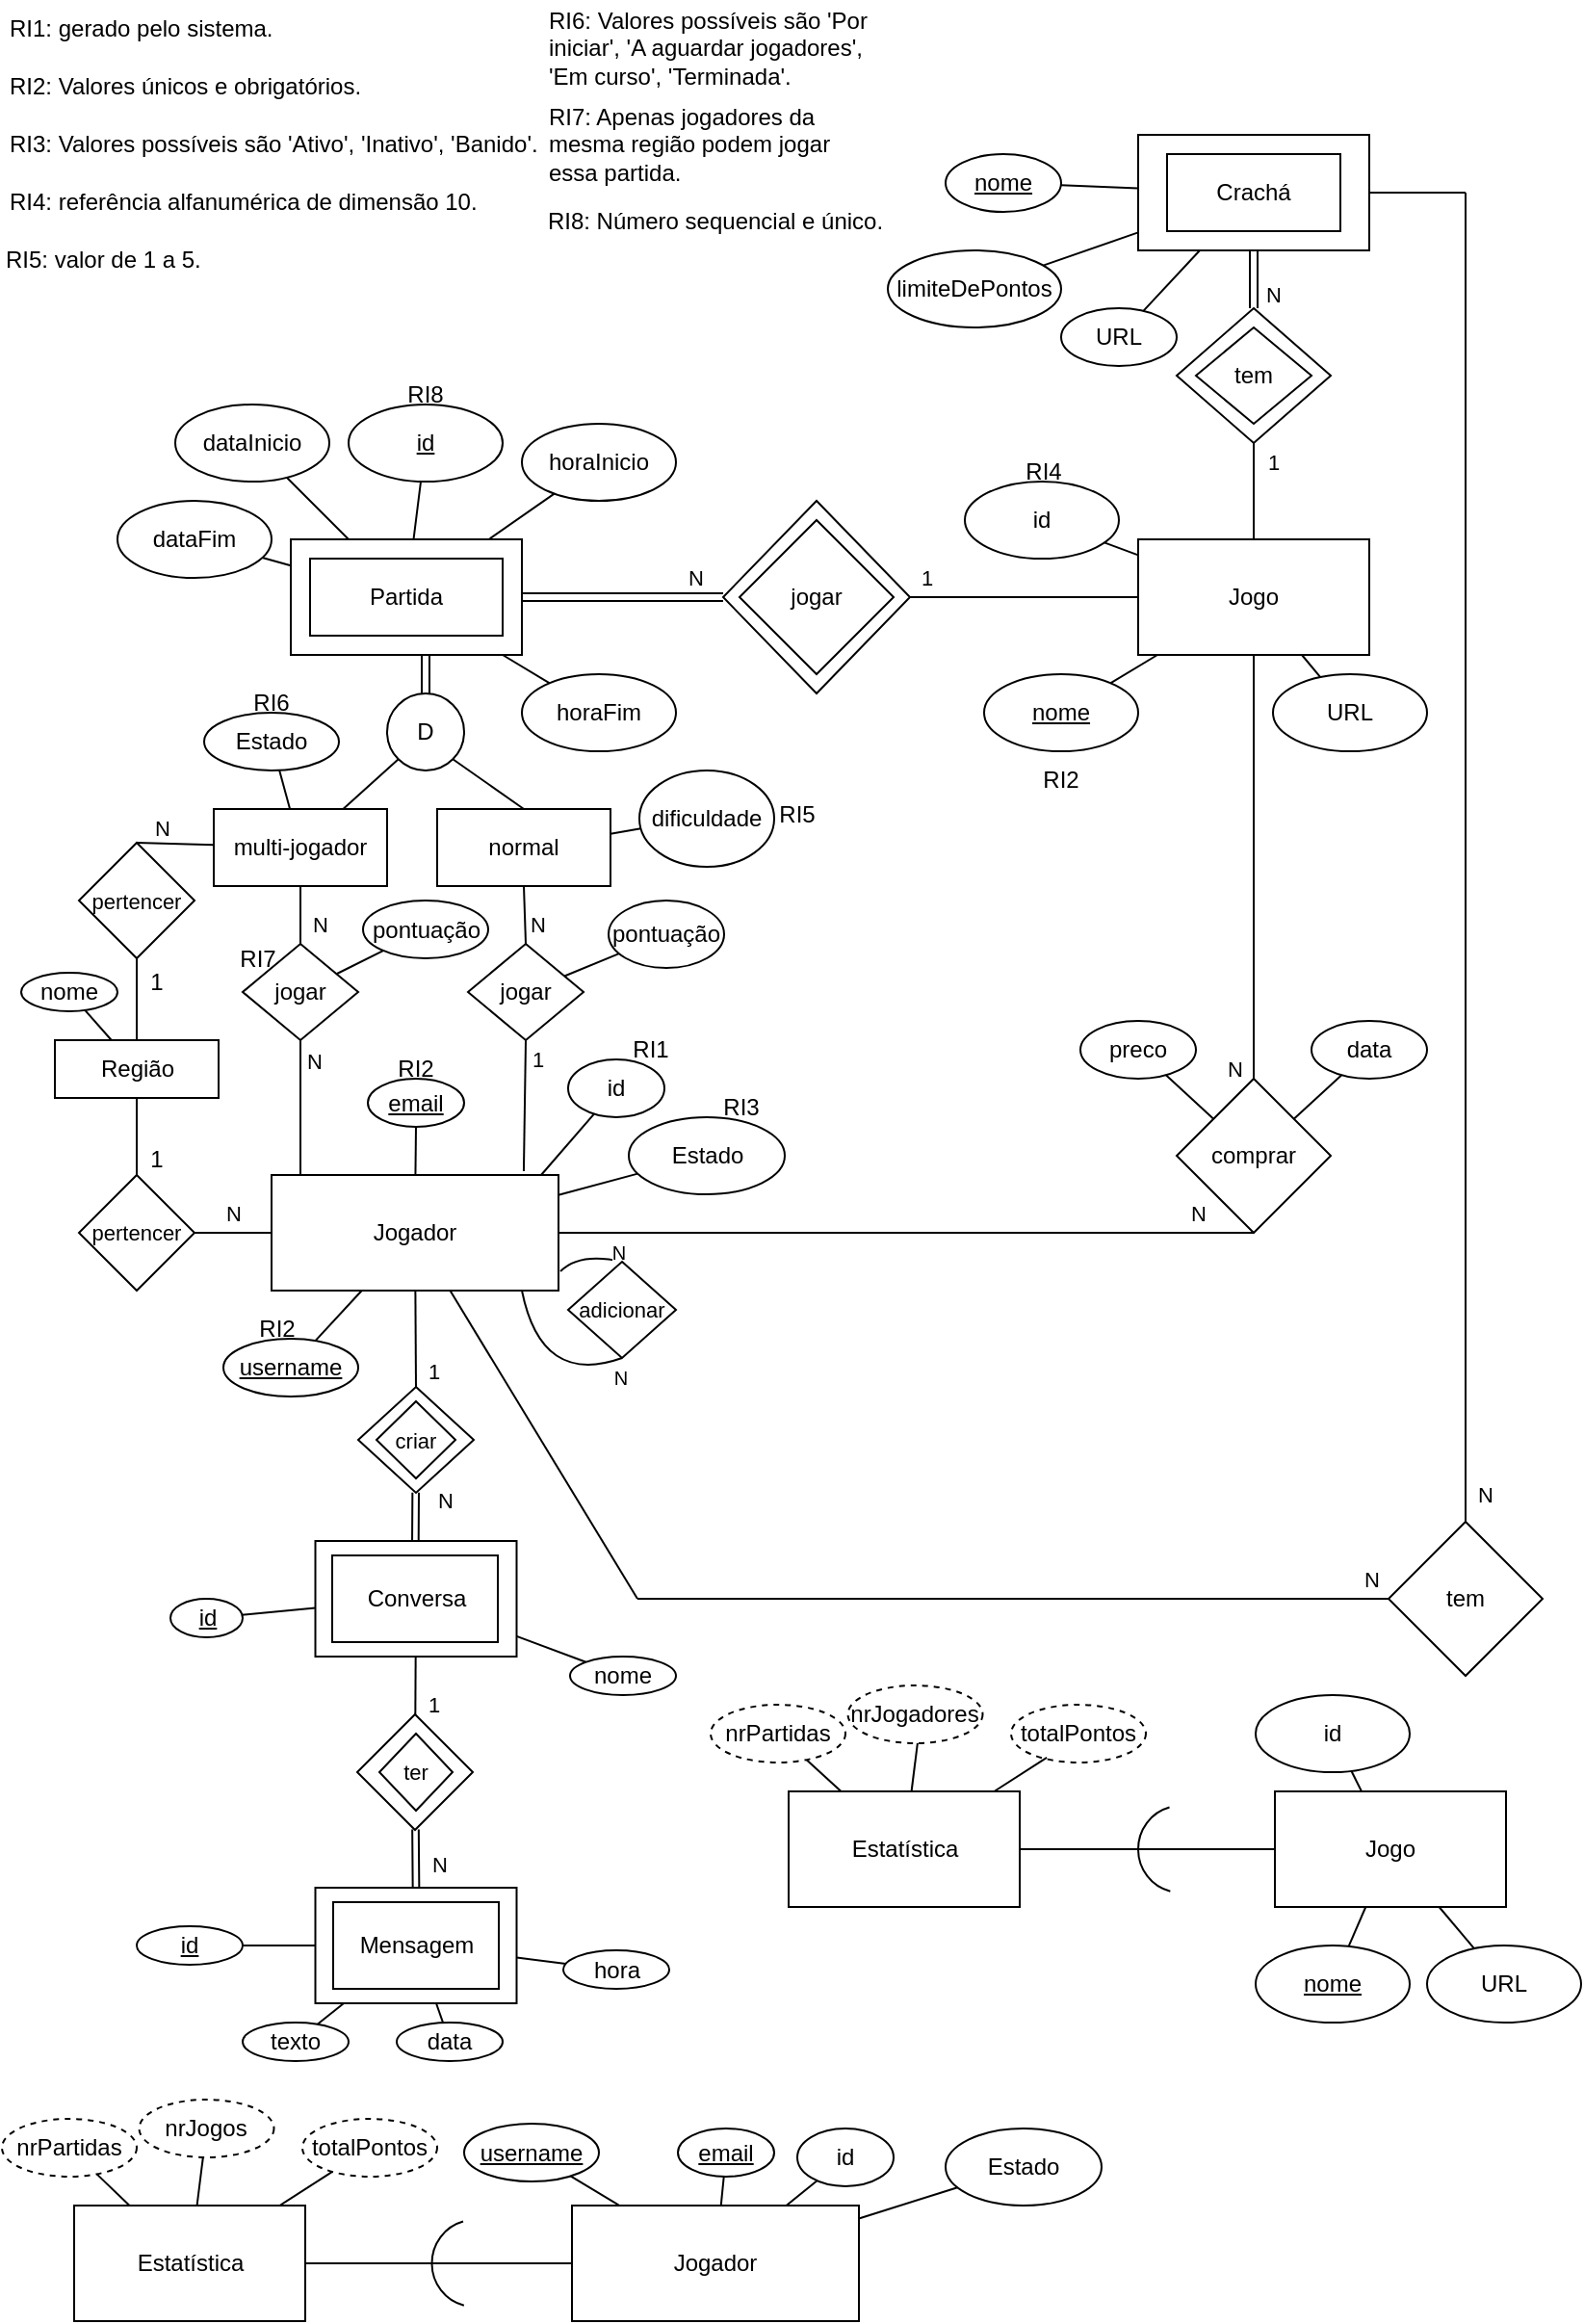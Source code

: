 <mxfile version="21.3.6" type="device">
  <diagram id="rx_o2-TzArGv7GZZlof3" name="Page-1">
    <mxGraphModel dx="794" dy="1607" grid="1" gridSize="10" guides="1" tooltips="1" connect="1" arrows="1" fold="1" page="1" pageScale="1" pageWidth="827" pageHeight="1169" math="0" shadow="0">
      <root>
        <mxCell id="0" />
        <mxCell id="1" parent="0" />
        <mxCell id="4ngtMrXkkLxwLe9Ttvsz-4" value="" style="rhombus;whiteSpace=wrap;html=1;" parent="1" vertex="1">
          <mxGeometry x="610" y="90" width="80" height="70" as="geometry" />
        </mxCell>
        <mxCell id="4ngtMrXkkLxwLe9Ttvsz-1" value="" style="rounded=0;whiteSpace=wrap;html=1;" parent="1" vertex="1">
          <mxGeometry x="590" width="120" height="60" as="geometry" />
        </mxCell>
        <mxCell id="ru7PqEgB39XRiWJJ0tET-6" value="" style="rhombus;whiteSpace=wrap;html=1;" parent="1" vertex="1">
          <mxGeometry x="374.5" y="190" width="97" height="100" as="geometry" />
        </mxCell>
        <mxCell id="ru7PqEgB39XRiWJJ0tET-2" value="" style="rounded=0;whiteSpace=wrap;html=1;" parent="1" vertex="1">
          <mxGeometry x="150" y="210" width="120" height="60" as="geometry" />
        </mxCell>
        <mxCell id="sh4LW6aI4arqNzveAwOA-1" value="Jogador" style="rounded=0;whiteSpace=wrap;html=1;" parent="1" vertex="1">
          <mxGeometry x="140" y="540" width="149" height="60" as="geometry" />
        </mxCell>
        <mxCell id="sh4LW6aI4arqNzveAwOA-2" value="Jogo" style="rounded=0;whiteSpace=wrap;html=1;" parent="1" vertex="1">
          <mxGeometry x="590" y="210" width="120" height="60" as="geometry" />
        </mxCell>
        <mxCell id="sh4LW6aI4arqNzveAwOA-3" value="Partida" style="rounded=0;whiteSpace=wrap;html=1;" parent="1" vertex="1">
          <mxGeometry x="160" y="220" width="100" height="40" as="geometry" />
        </mxCell>
        <mxCell id="sh4LW6aI4arqNzveAwOA-4" value="id" style="ellipse;whiteSpace=wrap;html=1;" parent="1" vertex="1">
          <mxGeometry x="294" y="480" width="50" height="30" as="geometry" />
        </mxCell>
        <mxCell id="sh4LW6aI4arqNzveAwOA-5" value="" style="endArrow=none;html=1;rounded=0;" parent="1" source="sh4LW6aI4arqNzveAwOA-4" edge="1">
          <mxGeometry width="50" height="50" relative="1" as="geometry">
            <mxPoint x="170" y="470" as="sourcePoint" />
            <mxPoint x="280" y="540" as="targetPoint" />
          </mxGeometry>
        </mxCell>
        <mxCell id="sh4LW6aI4arqNzveAwOA-6" value="&lt;u&gt;email&lt;/u&gt;" style="ellipse;whiteSpace=wrap;html=1;" parent="1" vertex="1">
          <mxGeometry x="190" y="490" width="50" height="25" as="geometry" />
        </mxCell>
        <mxCell id="sh4LW6aI4arqNzveAwOA-7" value="" style="endArrow=none;html=1;rounded=0;" parent="1" source="sh4LW6aI4arqNzveAwOA-6" target="sh4LW6aI4arqNzveAwOA-1" edge="1">
          <mxGeometry width="50" height="50" relative="1" as="geometry">
            <mxPoint x="114.522" y="595.63" as="sourcePoint" />
            <mxPoint x="170" y="568.889" as="targetPoint" />
          </mxGeometry>
        </mxCell>
        <mxCell id="sh4LW6aI4arqNzveAwOA-8" value="&lt;u&gt;username&lt;/u&gt;" style="ellipse;whiteSpace=wrap;html=1;" parent="1" vertex="1">
          <mxGeometry x="115" y="625" width="70" height="30" as="geometry" />
        </mxCell>
        <mxCell id="sh4LW6aI4arqNzveAwOA-9" value="" style="endArrow=none;html=1;rounded=0;" parent="1" source="sh4LW6aI4arqNzveAwOA-8" target="sh4LW6aI4arqNzveAwOA-1" edge="1">
          <mxGeometry width="50" height="50" relative="1" as="geometry">
            <mxPoint x="57.724" y="567.543" as="sourcePoint" />
            <mxPoint x="170" y="549.545" as="targetPoint" />
          </mxGeometry>
        </mxCell>
        <mxCell id="sh4LW6aI4arqNzveAwOA-10" value="Estado" style="ellipse;whiteSpace=wrap;html=1;" parent="1" vertex="1">
          <mxGeometry x="325.5" y="510" width="81" height="40" as="geometry" />
        </mxCell>
        <mxCell id="sh4LW6aI4arqNzveAwOA-11" value="" style="endArrow=none;html=1;rounded=0;" parent="1" source="sh4LW6aI4arqNzveAwOA-10" target="sh4LW6aI4arqNzveAwOA-1" edge="1">
          <mxGeometry width="50" height="50" relative="1" as="geometry">
            <mxPoint x="59.965" y="535.937" as="sourcePoint" />
            <mxPoint x="170" y="538.636" as="targetPoint" />
          </mxGeometry>
        </mxCell>
        <mxCell id="sh4LW6aI4arqNzveAwOA-14" value="Região" style="rounded=0;whiteSpace=wrap;html=1;" parent="1" vertex="1">
          <mxGeometry x="27.5" y="470" width="85" height="30" as="geometry" />
        </mxCell>
        <mxCell id="sh4LW6aI4arqNzveAwOA-15" value="nome" style="ellipse;whiteSpace=wrap;html=1;" parent="1" vertex="1">
          <mxGeometry x="10" y="435" width="50" height="20" as="geometry" />
        </mxCell>
        <mxCell id="sh4LW6aI4arqNzveAwOA-16" value="" style="endArrow=none;html=1;rounded=0;" parent="1" source="sh4LW6aI4arqNzveAwOA-15" target="sh4LW6aI4arqNzveAwOA-14" edge="1">
          <mxGeometry width="50" height="50" relative="1" as="geometry">
            <mxPoint x="190" y="390" as="sourcePoint" />
            <mxPoint x="240" y="230" as="targetPoint" />
          </mxGeometry>
        </mxCell>
        <mxCell id="sh4LW6aI4arqNzveAwOA-17" value="" style="endArrow=none;html=1;rounded=0;" parent="1" source="sh4LW6aI4arqNzveAwOA-18" target="sh4LW6aI4arqNzveAwOA-2" edge="1">
          <mxGeometry width="50" height="50" relative="1" as="geometry">
            <mxPoint x="460" y="150" as="sourcePoint" />
            <mxPoint x="340" y="300" as="targetPoint" />
          </mxGeometry>
        </mxCell>
        <mxCell id="sh4LW6aI4arqNzveAwOA-18" value="id" style="ellipse;whiteSpace=wrap;html=1;" parent="1" vertex="1">
          <mxGeometry x="500" y="180" width="80" height="40" as="geometry" />
        </mxCell>
        <mxCell id="sh4LW6aI4arqNzveAwOA-19" value="&lt;u&gt;nome&lt;/u&gt;" style="ellipse;whiteSpace=wrap;html=1;" parent="1" vertex="1">
          <mxGeometry x="510" y="280" width="80" height="40" as="geometry" />
        </mxCell>
        <mxCell id="sh4LW6aI4arqNzveAwOA-20" value="" style="endArrow=none;html=1;rounded=0;" parent="1" source="sh4LW6aI4arqNzveAwOA-19" target="sh4LW6aI4arqNzveAwOA-2" edge="1">
          <mxGeometry width="50" height="50" relative="1" as="geometry">
            <mxPoint x="486.161" y="178.295" as="sourcePoint" />
            <mxPoint x="523.333" y="220" as="targetPoint" />
          </mxGeometry>
        </mxCell>
        <mxCell id="sh4LW6aI4arqNzveAwOA-21" value="URL" style="ellipse;whiteSpace=wrap;html=1;" parent="1" vertex="1">
          <mxGeometry x="660" y="280" width="80" height="40" as="geometry" />
        </mxCell>
        <mxCell id="sh4LW6aI4arqNzveAwOA-22" value="" style="endArrow=none;html=1;rounded=0;" parent="1" source="sh4LW6aI4arqNzveAwOA-2" target="sh4LW6aI4arqNzveAwOA-21" edge="1">
          <mxGeometry width="50" height="50" relative="1" as="geometry">
            <mxPoint x="486.161" y="178.295" as="sourcePoint" />
            <mxPoint x="523.333" y="220" as="targetPoint" />
          </mxGeometry>
        </mxCell>
        <mxCell id="sh4LW6aI4arqNzveAwOA-23" value="comprar" style="rhombus;whiteSpace=wrap;html=1;" parent="1" vertex="1">
          <mxGeometry x="610" y="490" width="80" height="80" as="geometry" />
        </mxCell>
        <mxCell id="sh4LW6aI4arqNzveAwOA-24" value="" style="endArrow=none;html=1;rounded=0;entryX=0.5;entryY=1;entryDx=0;entryDy=0;" parent="1" source="sh4LW6aI4arqNzveAwOA-23" target="sh4LW6aI4arqNzveAwOA-2" edge="1">
          <mxGeometry width="50" height="50" relative="1" as="geometry">
            <mxPoint x="300" y="400" as="sourcePoint" />
            <mxPoint x="350" y="350" as="targetPoint" />
          </mxGeometry>
        </mxCell>
        <mxCell id="sh4LW6aI4arqNzveAwOA-32" value="N" style="edgeLabel;html=1;align=center;verticalAlign=middle;resizable=0;points=[];" parent="sh4LW6aI4arqNzveAwOA-24" vertex="1" connectable="0">
          <mxGeometry x="-0.382" y="-4" relative="1" as="geometry">
            <mxPoint x="-14" y="63" as="offset" />
          </mxGeometry>
        </mxCell>
        <mxCell id="sh4LW6aI4arqNzveAwOA-25" value="" style="endArrow=none;html=1;rounded=0;exitX=1;exitY=0.5;exitDx=0;exitDy=0;entryX=0.5;entryY=1;entryDx=0;entryDy=0;fillOpacity=100;" parent="1" source="sh4LW6aI4arqNzveAwOA-1" target="sh4LW6aI4arqNzveAwOA-23" edge="1">
          <mxGeometry x="0.093" y="-71" width="50" height="50" relative="1" as="geometry">
            <mxPoint x="560" y="410" as="sourcePoint" />
            <mxPoint x="540" y="530" as="targetPoint" />
            <mxPoint as="offset" />
          </mxGeometry>
        </mxCell>
        <mxCell id="sh4LW6aI4arqNzveAwOA-31" value="N" style="edgeLabel;html=1;align=center;verticalAlign=middle;resizable=0;points=[];" parent="sh4LW6aI4arqNzveAwOA-25" vertex="1" connectable="0">
          <mxGeometry x="-0.72" relative="1" as="geometry">
            <mxPoint x="281" y="-10" as="offset" />
          </mxGeometry>
        </mxCell>
        <mxCell id="sh4LW6aI4arqNzveAwOA-26" value="preco" style="ellipse;whiteSpace=wrap;html=1;" parent="1" vertex="1">
          <mxGeometry x="560" y="460" width="60" height="30" as="geometry" />
        </mxCell>
        <mxCell id="sh4LW6aI4arqNzveAwOA-27" value="" style="endArrow=none;html=1;rounded=0;" parent="1" source="sh4LW6aI4arqNzveAwOA-26" target="sh4LW6aI4arqNzveAwOA-23" edge="1">
          <mxGeometry width="50" height="50" relative="1" as="geometry">
            <mxPoint x="246.585" y="635.07" as="sourcePoint" />
            <mxPoint x="235.182" y="570" as="targetPoint" />
          </mxGeometry>
        </mxCell>
        <mxCell id="sh4LW6aI4arqNzveAwOA-28" value="" style="endArrow=none;html=1;rounded=0;" parent="1" source="sh4LW6aI4arqNzveAwOA-23" target="sh4LW6aI4arqNzveAwOA-29" edge="1">
          <mxGeometry width="50" height="50" relative="1" as="geometry">
            <mxPoint x="497.438" y="471.571" as="sourcePoint" />
            <mxPoint x="570" y="580" as="targetPoint" />
          </mxGeometry>
        </mxCell>
        <mxCell id="sh4LW6aI4arqNzveAwOA-29" value="data" style="ellipse;whiteSpace=wrap;html=1;" parent="1" vertex="1">
          <mxGeometry x="680" y="460" width="60" height="30" as="geometry" />
        </mxCell>
        <mxCell id="sh4LW6aI4arqNzveAwOA-33" value="N" style="endArrow=none;html=1;rounded=0;entryX=1;entryY=0.5;entryDx=0;entryDy=0;shape=link;" parent="1" source="ru7PqEgB39XRiWJJ0tET-6" target="ru7PqEgB39XRiWJJ0tET-2" edge="1">
          <mxGeometry x="-0.723" y="-10" width="50" height="50" relative="1" as="geometry">
            <mxPoint x="370" y="240" as="sourcePoint" />
            <mxPoint x="310" y="240" as="targetPoint" />
            <mxPoint as="offset" />
          </mxGeometry>
        </mxCell>
        <mxCell id="sh4LW6aI4arqNzveAwOA-35" value="1" style="endArrow=none;html=1;rounded=0;exitX=0;exitY=0.5;exitDx=0;exitDy=0;" parent="1" source="sh4LW6aI4arqNzveAwOA-2" target="ru7PqEgB39XRiWJJ0tET-6" edge="1">
          <mxGeometry x="0.857" y="-10" width="50" height="50" relative="1" as="geometry">
            <mxPoint x="360" y="250" as="sourcePoint" />
            <mxPoint x="490" y="220" as="targetPoint" />
            <mxPoint as="offset" />
          </mxGeometry>
        </mxCell>
        <mxCell id="sh4LW6aI4arqNzveAwOA-36" value="jogar" style="rhombus;whiteSpace=wrap;html=1;" parent="1" vertex="1">
          <mxGeometry x="383" y="200" width="80" height="80" as="geometry" />
        </mxCell>
        <mxCell id="sh4LW6aI4arqNzveAwOA-38" value="&lt;u&gt;id&lt;/u&gt;" style="ellipse;whiteSpace=wrap;html=1;" parent="1" vertex="1">
          <mxGeometry x="180" y="140" width="80" height="40" as="geometry" />
        </mxCell>
        <mxCell id="sh4LW6aI4arqNzveAwOA-39" value="" style="endArrow=none;html=1;rounded=0;" parent="1" source="ru7PqEgB39XRiWJJ0tET-2" target="sh4LW6aI4arqNzveAwOA-38" edge="1">
          <mxGeometry width="50" height="50" relative="1" as="geometry">
            <mxPoint x="230" y="190" as="sourcePoint" />
            <mxPoint x="290" y="250" as="targetPoint" />
          </mxGeometry>
        </mxCell>
        <mxCell id="sh4LW6aI4arqNzveAwOA-42" value="dataInicio" style="ellipse;whiteSpace=wrap;html=1;" parent="1" vertex="1">
          <mxGeometry x="90" y="140" width="80" height="40" as="geometry" />
        </mxCell>
        <mxCell id="sh4LW6aI4arqNzveAwOA-43" value="" style="endArrow=none;html=1;rounded=0;" parent="1" source="sh4LW6aI4arqNzveAwOA-42" target="ru7PqEgB39XRiWJJ0tET-2" edge="1">
          <mxGeometry width="50" height="50" relative="1" as="geometry">
            <mxPoint x="230" y="220" as="sourcePoint" />
            <mxPoint x="200" y="190" as="targetPoint" />
          </mxGeometry>
        </mxCell>
        <mxCell id="sh4LW6aI4arqNzveAwOA-44" value="dataFim" style="ellipse;whiteSpace=wrap;html=1;" parent="1" vertex="1">
          <mxGeometry x="60" y="190" width="80" height="40" as="geometry" />
        </mxCell>
        <mxCell id="sh4LW6aI4arqNzveAwOA-45" value="" style="endArrow=none;html=1;rounded=0;" parent="1" source="sh4LW6aI4arqNzveAwOA-44" target="ru7PqEgB39XRiWJJ0tET-2" edge="1">
          <mxGeometry width="50" height="50" relative="1" as="geometry">
            <mxPoint x="151.078" y="186.998" as="sourcePoint" />
            <mxPoint x="140" y="250" as="targetPoint" />
          </mxGeometry>
        </mxCell>
        <mxCell id="sh4LW6aI4arqNzveAwOA-47" value="horaInicio" style="ellipse;whiteSpace=wrap;html=1;" parent="1" vertex="1">
          <mxGeometry x="270" y="150" width="80" height="40" as="geometry" />
        </mxCell>
        <mxCell id="sh4LW6aI4arqNzveAwOA-48" value="" style="endArrow=none;html=1;rounded=0;" parent="1" source="sh4LW6aI4arqNzveAwOA-47" target="ru7PqEgB39XRiWJJ0tET-2" edge="1">
          <mxGeometry width="50" height="50" relative="1" as="geometry">
            <mxPoint x="145.777" y="228.944" as="sourcePoint" />
            <mxPoint x="290" y="220" as="targetPoint" />
          </mxGeometry>
        </mxCell>
        <mxCell id="sh4LW6aI4arqNzveAwOA-50" value="horaFim" style="ellipse;whiteSpace=wrap;html=1;" parent="1" vertex="1">
          <mxGeometry x="270" y="280" width="80" height="40" as="geometry" />
        </mxCell>
        <mxCell id="sh4LW6aI4arqNzveAwOA-51" value="" style="endArrow=none;html=1;rounded=0;" parent="1" source="sh4LW6aI4arqNzveAwOA-50" target="ru7PqEgB39XRiWJJ0tET-2" edge="1">
          <mxGeometry width="50" height="50" relative="1" as="geometry">
            <mxPoint x="230" y="310" as="sourcePoint" />
            <mxPoint x="290" y="270" as="targetPoint" />
          </mxGeometry>
        </mxCell>
        <mxCell id="sh4LW6aI4arqNzveAwOA-52" value="pertencer" style="rhombus;whiteSpace=wrap;html=1;fontSize=11;" parent="1" vertex="1">
          <mxGeometry x="40" y="540" width="60" height="60" as="geometry" />
        </mxCell>
        <mxCell id="sh4LW6aI4arqNzveAwOA-53" value="N" style="endArrow=none;html=1;rounded=0;entryX=0;entryY=0.5;entryDx=0;entryDy=0;" parent="1" source="sh4LW6aI4arqNzveAwOA-52" target="sh4LW6aI4arqNzveAwOA-1" edge="1">
          <mxGeometry y="10" width="50" height="50" relative="1" as="geometry">
            <mxPoint x="110" y="560" as="sourcePoint" />
            <mxPoint x="160" y="510" as="targetPoint" />
            <mxPoint as="offset" />
          </mxGeometry>
        </mxCell>
        <mxCell id="sh4LW6aI4arqNzveAwOA-54" value="1" style="endArrow=none;html=1;rounded=0;exitX=0.5;exitY=1;exitDx=0;exitDy=0;fontSize=12;" parent="1" source="sh4LW6aI4arqNzveAwOA-14" target="sh4LW6aI4arqNzveAwOA-52" edge="1">
          <mxGeometry x="0.577" y="10" width="50" height="50" relative="1" as="geometry">
            <mxPoint x="70" y="600" as="sourcePoint" />
            <mxPoint x="70" y="540" as="targetPoint" />
            <mxPoint as="offset" />
          </mxGeometry>
        </mxCell>
        <mxCell id="sh4LW6aI4arqNzveAwOA-55" value="D" style="ellipse;whiteSpace=wrap;html=1;aspect=fixed;" parent="1" vertex="1">
          <mxGeometry x="200" y="290" width="40" height="40" as="geometry" />
        </mxCell>
        <mxCell id="sh4LW6aI4arqNzveAwOA-56" value="" style="endArrow=none;html=1;rounded=0;shape=link;" parent="1" source="sh4LW6aI4arqNzveAwOA-55" edge="1">
          <mxGeometry width="50" height="50" relative="1" as="geometry">
            <mxPoint x="240" y="390" as="sourcePoint" />
            <mxPoint x="220" y="270" as="targetPoint" />
          </mxGeometry>
        </mxCell>
        <mxCell id="sh4LW6aI4arqNzveAwOA-57" value="multi-jogador" style="rounded=0;whiteSpace=wrap;html=1;" parent="1" vertex="1">
          <mxGeometry x="110" y="350" width="90" height="40" as="geometry" />
        </mxCell>
        <mxCell id="sh4LW6aI4arqNzveAwOA-58" value="" style="endArrow=none;html=1;rounded=0;entryX=0;entryY=1;entryDx=0;entryDy=0;" parent="1" source="sh4LW6aI4arqNzveAwOA-57" target="sh4LW6aI4arqNzveAwOA-55" edge="1">
          <mxGeometry width="50" height="50" relative="1" as="geometry">
            <mxPoint x="222.764" y="300.192" as="sourcePoint" />
            <mxPoint x="220" y="310" as="targetPoint" />
          </mxGeometry>
        </mxCell>
        <mxCell id="sh4LW6aI4arqNzveAwOA-59" value="" style="endArrow=none;html=1;rounded=0;entryX=1;entryY=1;entryDx=0;entryDy=0;exitX=0.5;exitY=0;exitDx=0;exitDy=0;" parent="1" source="sh4LW6aI4arqNzveAwOA-60" target="sh4LW6aI4arqNzveAwOA-55" edge="1">
          <mxGeometry width="50" height="50" relative="1" as="geometry">
            <mxPoint x="250" y="340" as="sourcePoint" />
            <mxPoint x="205.858" y="334.142" as="targetPoint" />
          </mxGeometry>
        </mxCell>
        <mxCell id="sh4LW6aI4arqNzveAwOA-60" value="normal" style="rounded=0;whiteSpace=wrap;html=1;" parent="1" vertex="1">
          <mxGeometry x="226" y="350" width="90" height="40" as="geometry" />
        </mxCell>
        <mxCell id="sh4LW6aI4arqNzveAwOA-61" value="dificuldade" style="ellipse;whiteSpace=wrap;html=1;" parent="1" vertex="1">
          <mxGeometry x="331" y="330" width="70" height="50" as="geometry" />
        </mxCell>
        <mxCell id="sh4LW6aI4arqNzveAwOA-62" value="" style="endArrow=none;html=1;rounded=0;" parent="1" source="sh4LW6aI4arqNzveAwOA-61" target="sh4LW6aI4arqNzveAwOA-60" edge="1">
          <mxGeometry width="50" height="50" relative="1" as="geometry">
            <mxPoint x="230" y="460" as="sourcePoint" />
            <mxPoint x="280" y="410" as="targetPoint" />
          </mxGeometry>
        </mxCell>
        <mxCell id="sh4LW6aI4arqNzveAwOA-63" value="jogar" style="rhombus;whiteSpace=wrap;html=1;" parent="1" vertex="1">
          <mxGeometry x="125" y="420" width="60" height="50" as="geometry" />
        </mxCell>
        <mxCell id="sh4LW6aI4arqNzveAwOA-65" value="N" style="endArrow=none;html=1;rounded=0;entryX=0.5;entryY=0;entryDx=0;entryDy=0;" parent="1" source="sh4LW6aI4arqNzveAwOA-57" target="sh4LW6aI4arqNzveAwOA-63" edge="1">
          <mxGeometry x="0.333" y="10" width="50" height="50" relative="1" as="geometry">
            <mxPoint x="110" y="480" as="sourcePoint" />
            <mxPoint x="160" y="430" as="targetPoint" />
            <mxPoint as="offset" />
          </mxGeometry>
        </mxCell>
        <mxCell id="sh4LW6aI4arqNzveAwOA-67" value="N" style="endArrow=none;html=1;rounded=0;" parent="1" source="sh4LW6aI4arqNzveAwOA-63" edge="1">
          <mxGeometry x="-0.69" y="7" width="50" height="50" relative="1" as="geometry">
            <mxPoint x="153" y="469" as="sourcePoint" />
            <mxPoint x="155" y="540" as="targetPoint" />
            <mxPoint as="offset" />
          </mxGeometry>
        </mxCell>
        <mxCell id="sh4LW6aI4arqNzveAwOA-70" value="jogar" style="rhombus;whiteSpace=wrap;html=1;" parent="1" vertex="1">
          <mxGeometry x="242" y="420" width="60" height="50" as="geometry" />
        </mxCell>
        <mxCell id="sh4LW6aI4arqNzveAwOA-72" value="N" style="endArrow=none;html=1;rounded=0;entryX=0.5;entryY=0;entryDx=0;entryDy=0;exitX=0.5;exitY=1;exitDx=0;exitDy=0;" parent="1" source="sh4LW6aI4arqNzveAwOA-60" target="sh4LW6aI4arqNzveAwOA-70" edge="1">
          <mxGeometry x="0.333" y="6" width="50" height="50" relative="1" as="geometry">
            <mxPoint x="170" y="400" as="sourcePoint" />
            <mxPoint x="220" y="350" as="targetPoint" />
            <mxPoint as="offset" />
          </mxGeometry>
        </mxCell>
        <mxCell id="sh4LW6aI4arqNzveAwOA-73" value="1" style="endArrow=none;html=1;rounded=0;exitX=0.5;exitY=1;exitDx=0;exitDy=0;entryX=0.879;entryY=-0.034;entryDx=0;entryDy=0;entryPerimeter=0;" parent="1" source="sh4LW6aI4arqNzveAwOA-70" target="sh4LW6aI4arqNzveAwOA-1" edge="1">
          <mxGeometry x="-0.714" y="6" width="50" height="50" relative="1" as="geometry">
            <mxPoint x="274" y="400" as="sourcePoint" />
            <mxPoint x="264" y="540" as="targetPoint" />
            <mxPoint as="offset" />
          </mxGeometry>
        </mxCell>
        <mxCell id="sh4LW6aI4arqNzveAwOA-75" value="" style="endArrow=none;html=1;rounded=0;" parent="1" source="sh4LW6aI4arqNzveAwOA-77" target="sh4LW6aI4arqNzveAwOA-63" edge="1">
          <mxGeometry width="50" height="50" relative="1" as="geometry">
            <mxPoint x="70" y="430" as="sourcePoint" />
            <mxPoint x="70" y="400" as="targetPoint" />
          </mxGeometry>
        </mxCell>
        <mxCell id="sh4LW6aI4arqNzveAwOA-77" value="pontuação" style="ellipse;whiteSpace=wrap;html=1;" parent="1" vertex="1">
          <mxGeometry x="187.5" y="397.5" width="65" height="30" as="geometry" />
        </mxCell>
        <mxCell id="sh4LW6aI4arqNzveAwOA-79" value="pontuação" style="ellipse;whiteSpace=wrap;html=1;" parent="1" vertex="1">
          <mxGeometry x="315" y="397.5" width="60" height="35" as="geometry" />
        </mxCell>
        <mxCell id="sh4LW6aI4arqNzveAwOA-80" value="" style="endArrow=none;html=1;rounded=0;" parent="1" source="sh4LW6aI4arqNzveAwOA-79" target="sh4LW6aI4arqNzveAwOA-70" edge="1">
          <mxGeometry width="50" height="50" relative="1" as="geometry">
            <mxPoint x="89.05" y="444.628" as="sourcePoint" />
            <mxPoint x="134.39" y="451.341" as="targetPoint" />
          </mxGeometry>
        </mxCell>
        <mxCell id="sh4LW6aI4arqNzveAwOA-81" value="Estado" style="ellipse;whiteSpace=wrap;html=1;" parent="1" vertex="1">
          <mxGeometry x="105" y="300" width="70" height="30" as="geometry" />
        </mxCell>
        <mxCell id="sh4LW6aI4arqNzveAwOA-82" value="" style="endArrow=none;html=1;rounded=0;" parent="1" source="sh4LW6aI4arqNzveAwOA-57" target="sh4LW6aI4arqNzveAwOA-81" edge="1">
          <mxGeometry width="50" height="50" relative="1" as="geometry">
            <mxPoint x="270" y="370" as="sourcePoint" />
            <mxPoint x="270" y="330" as="targetPoint" />
          </mxGeometry>
        </mxCell>
        <mxCell id="sh4LW6aI4arqNzveAwOA-93" value="" style="endArrow=none;html=1;rounded=0;entryX=0.5;entryY=0;entryDx=0;entryDy=0;endSize=0;startSize=0;" parent="1" source="sh4LW6aI4arqNzveAwOA-57" target="4ngtMrXkkLxwLe9Ttvsz-7" edge="1">
          <mxGeometry width="50" height="50" relative="1" as="geometry">
            <mxPoint x="120" y="240" as="sourcePoint" />
            <mxPoint x="70" y="370" as="targetPoint" />
          </mxGeometry>
        </mxCell>
        <mxCell id="4ngtMrXkkLxwLe9Ttvsz-10" value="N" style="edgeLabel;html=1;align=center;verticalAlign=middle;resizable=0;points=[];" parent="sh4LW6aI4arqNzveAwOA-93" vertex="1" connectable="0">
          <mxGeometry x="0.367" y="2" relative="1" as="geometry">
            <mxPoint y="-10" as="offset" />
          </mxGeometry>
        </mxCell>
        <mxCell id="sh4LW6aI4arqNzveAwOA-97" value="Crachá" style="rounded=0;whiteSpace=wrap;html=1;" parent="1" vertex="1">
          <mxGeometry x="605" y="10" width="90" height="40" as="geometry" />
        </mxCell>
        <mxCell id="sh4LW6aI4arqNzveAwOA-100" value="" style="endArrow=none;html=1;rounded=0;" parent="1" source="sh4LW6aI4arqNzveAwOA-102" target="4ngtMrXkkLxwLe9Ttvsz-1" edge="1">
          <mxGeometry width="50" height="50" relative="1" as="geometry">
            <mxPoint x="540" y="50" as="sourcePoint" />
            <mxPoint x="840" y="130" as="targetPoint" />
          </mxGeometry>
        </mxCell>
        <mxCell id="sh4LW6aI4arqNzveAwOA-102" value="&lt;u&gt;nome&lt;/u&gt;" style="ellipse;whiteSpace=wrap;html=1;" parent="1" vertex="1">
          <mxGeometry x="490" y="10" width="60" height="30" as="geometry" />
        </mxCell>
        <mxCell id="sh4LW6aI4arqNzveAwOA-105" value="tem" style="rhombus;whiteSpace=wrap;html=1;" parent="1" vertex="1">
          <mxGeometry x="620" y="100" width="60" height="50" as="geometry" />
        </mxCell>
        <mxCell id="sh4LW6aI4arqNzveAwOA-106" value="N" style="endArrow=none;html=1;rounded=0;shape=link;" parent="1" source="4ngtMrXkkLxwLe9Ttvsz-4" target="4ngtMrXkkLxwLe9Ttvsz-1" edge="1">
          <mxGeometry x="-0.5" y="-10" width="50" height="50" relative="1" as="geometry">
            <mxPoint x="360" y="260" as="sourcePoint" />
            <mxPoint x="410" y="210" as="targetPoint" />
            <mxPoint as="offset" />
          </mxGeometry>
        </mxCell>
        <mxCell id="sh4LW6aI4arqNzveAwOA-107" value="" style="endArrow=none;html=1;rounded=0;" parent="1" source="4ngtMrXkkLxwLe9Ttvsz-4" target="sh4LW6aI4arqNzveAwOA-2" edge="1">
          <mxGeometry width="50" height="50" relative="1" as="geometry">
            <mxPoint x="650" y="160" as="sourcePoint" />
            <mxPoint x="560" y="210" as="targetPoint" />
          </mxGeometry>
        </mxCell>
        <mxCell id="sh4LW6aI4arqNzveAwOA-108" value="1" style="edgeLabel;html=1;align=center;verticalAlign=middle;resizable=0;points=[];" parent="sh4LW6aI4arqNzveAwOA-107" vertex="1" connectable="0">
          <mxGeometry x="-0.181" y="-2" relative="1" as="geometry">
            <mxPoint x="12" y="-11" as="offset" />
          </mxGeometry>
        </mxCell>
        <mxCell id="sh4LW6aI4arqNzveAwOA-109" value="" style="endArrow=none;html=1;rounded=0;" parent="1" source="sh4LW6aI4arqNzveAwOA-110" target="4ngtMrXkkLxwLe9Ttvsz-1" edge="1">
          <mxGeometry width="50" height="50" relative="1" as="geometry">
            <mxPoint x="470" y="60" as="sourcePoint" />
            <mxPoint x="520" y="120" as="targetPoint" />
          </mxGeometry>
        </mxCell>
        <mxCell id="sh4LW6aI4arqNzveAwOA-110" value="limiteDePontos" style="ellipse;whiteSpace=wrap;html=1;" parent="1" vertex="1">
          <mxGeometry x="460" y="60" width="90" height="40" as="geometry" />
        </mxCell>
        <mxCell id="sh4LW6aI4arqNzveAwOA-111" value="URL" style="ellipse;whiteSpace=wrap;html=1;" parent="1" vertex="1">
          <mxGeometry x="550" y="90" width="60" height="30" as="geometry" />
        </mxCell>
        <mxCell id="sh4LW6aI4arqNzveAwOA-112" value="" style="endArrow=none;html=1;rounded=0;" parent="1" source="sh4LW6aI4arqNzveAwOA-111" target="4ngtMrXkkLxwLe9Ttvsz-1" edge="1">
          <mxGeometry width="50" height="50" relative="1" as="geometry">
            <mxPoint x="509.771" y="67.983" as="sourcePoint" />
            <mxPoint x="525" y="67.143" as="targetPoint" />
          </mxGeometry>
        </mxCell>
        <mxCell id="sh4LW6aI4arqNzveAwOA-113" value="tem" style="rhombus;whiteSpace=wrap;html=1;" parent="1" vertex="1">
          <mxGeometry x="720" y="720" width="80" height="80" as="geometry" />
        </mxCell>
        <mxCell id="sh4LW6aI4arqNzveAwOA-115" value="" style="endArrow=none;html=1;rounded=0;entryX=1;entryY=0.5;entryDx=0;entryDy=0;" parent="1" target="4ngtMrXkkLxwLe9Ttvsz-1" edge="1">
          <mxGeometry width="50" height="50" relative="1" as="geometry">
            <mxPoint x="760" y="30" as="sourcePoint" />
            <mxPoint x="720" y="30" as="targetPoint" />
          </mxGeometry>
        </mxCell>
        <mxCell id="sh4LW6aI4arqNzveAwOA-116" value="" style="endArrow=none;html=1;rounded=0;exitX=0.5;exitY=0;exitDx=0;exitDy=0;" parent="1" source="sh4LW6aI4arqNzveAwOA-113" edge="1">
          <mxGeometry width="50" height="50" relative="1" as="geometry">
            <mxPoint x="680" y="650" as="sourcePoint" />
            <mxPoint x="760" y="30" as="targetPoint" />
          </mxGeometry>
        </mxCell>
        <mxCell id="sh4LW6aI4arqNzveAwOA-120" value="N" style="edgeLabel;html=1;align=center;verticalAlign=middle;resizable=0;points=[];" parent="sh4LW6aI4arqNzveAwOA-116" vertex="1" connectable="0">
          <mxGeometry x="-0.925" y="2" relative="1" as="geometry">
            <mxPoint x="12" y="12" as="offset" />
          </mxGeometry>
        </mxCell>
        <mxCell id="sh4LW6aI4arqNzveAwOA-117" value="" style="endArrow=none;html=1;rounded=0;" parent="1" target="sh4LW6aI4arqNzveAwOA-1" edge="1">
          <mxGeometry width="50" height="50" relative="1" as="geometry">
            <mxPoint x="330" y="760" as="sourcePoint" />
            <mxPoint x="259.63" y="600" as="targetPoint" />
          </mxGeometry>
        </mxCell>
        <mxCell id="sh4LW6aI4arqNzveAwOA-118" value="" style="endArrow=none;html=1;rounded=0;" parent="1" target="sh4LW6aI4arqNzveAwOA-113" edge="1">
          <mxGeometry width="50" height="50" relative="1" as="geometry">
            <mxPoint x="330" y="760" as="sourcePoint" />
            <mxPoint x="220" y="570" as="targetPoint" />
          </mxGeometry>
        </mxCell>
        <mxCell id="sh4LW6aI4arqNzveAwOA-119" value="N" style="edgeLabel;html=1;align=center;verticalAlign=middle;resizable=0;points=[];" parent="sh4LW6aI4arqNzveAwOA-118" vertex="1" connectable="0">
          <mxGeometry x="0.848" y="2" relative="1" as="geometry">
            <mxPoint x="20" y="-8" as="offset" />
          </mxGeometry>
        </mxCell>
        <mxCell id="GUx_8Err7lqsjJnCRb__-1" value="N" style="curved=1;endArrow=none;html=1;rounded=0;endFill=0;fontSize=10;entryX=0.5;entryY=0;entryDx=0;entryDy=0;" parent="1" target="GUx_8Err7lqsjJnCRb__-4" edge="1">
          <mxGeometry x="0.833" y="4" width="50" height="50" relative="1" as="geometry">
            <mxPoint x="290" y="590" as="sourcePoint" />
            <mxPoint x="320" y="594" as="targetPoint" />
            <Array as="points">
              <mxPoint x="300" y="580" />
            </Array>
            <mxPoint as="offset" />
          </mxGeometry>
        </mxCell>
        <mxCell id="GUx_8Err7lqsjJnCRb__-4" value="adicionar" style="rhombus;whiteSpace=wrap;html=1;fontSize=11;" parent="1" vertex="1">
          <mxGeometry x="294" y="585" width="56" height="50" as="geometry" />
        </mxCell>
        <mxCell id="GUx_8Err7lqsjJnCRb__-5" value="N" style="curved=1;endArrow=none;html=1;rounded=0;endFill=0;entryX=0.5;entryY=1;entryDx=0;entryDy=0;fontSize=10;" parent="1" target="GUx_8Err7lqsjJnCRb__-4" edge="1">
          <mxGeometry x="0.909" y="-9" width="50" height="50" relative="1" as="geometry">
            <mxPoint x="270" y="600" as="sourcePoint" />
            <mxPoint x="319.914" y="660" as="targetPoint" />
            <Array as="points">
              <mxPoint x="280" y="650" />
            </Array>
            <mxPoint as="offset" />
          </mxGeometry>
        </mxCell>
        <mxCell id="oKa5vw6iY9zJSlI11yUQ-1" value="N" style="endArrow=none;html=1;rounded=0;shape=link;width=3.333;" parent="1" source="oKa5vw6iY9zJSlI11yUQ-8" target="oKa5vw6iY9zJSlI11yUQ-17" edge="1">
          <mxGeometry x="-0.75" y="15" width="50" height="50" relative="1" as="geometry">
            <mxPoint x="170" y="670" as="sourcePoint" />
            <mxPoint x="80" y="750" as="targetPoint" />
            <mxPoint as="offset" />
          </mxGeometry>
        </mxCell>
        <mxCell id="oKa5vw6iY9zJSlI11yUQ-3" value="Conversa" style="whiteSpace=wrap;html=1;gradientColor=none;fillStyle=auto;" parent="1" vertex="1">
          <mxGeometry x="162.75" y="730" width="104.5" height="60" as="geometry" />
        </mxCell>
        <mxCell id="oKa5vw6iY9zJSlI11yUQ-4" value="&lt;span&gt;id&lt;/span&gt;" style="ellipse;whiteSpace=wrap;html=1;fontStyle=4" parent="1" vertex="1">
          <mxGeometry x="87.5" y="760" width="37.5" height="20" as="geometry" />
        </mxCell>
        <mxCell id="oKa5vw6iY9zJSlI11yUQ-5" value="" style="endArrow=none;html=1;rounded=0;" parent="1" source="oKa5vw6iY9zJSlI11yUQ-4" target="oKa5vw6iY9zJSlI11yUQ-3" edge="1">
          <mxGeometry width="50" height="50" relative="1" as="geometry">
            <mxPoint x="-8.276" y="747.543" as="sourcePoint" />
            <mxPoint x="129" y="780" as="targetPoint" />
          </mxGeometry>
        </mxCell>
        <mxCell id="oKa5vw6iY9zJSlI11yUQ-8" value="criar" style="rhombus;whiteSpace=wrap;html=1;fontSize=11;" parent="1" vertex="1">
          <mxGeometry x="185" y="650" width="60" height="55" as="geometry" />
        </mxCell>
        <mxCell id="oKa5vw6iY9zJSlI11yUQ-9" value="1" style="endArrow=none;html=1;rounded=0;exitX=0.5;exitY=0;exitDx=0;exitDy=0;" parent="1" source="oKa5vw6iY9zJSlI11yUQ-8" target="sh4LW6aI4arqNzveAwOA-1" edge="1">
          <mxGeometry x="-0.682" y="-9" width="50" height="50" relative="1" as="geometry">
            <mxPoint x="269.13" y="770" as="sourcePoint" />
            <mxPoint x="269.63" y="610" as="targetPoint" />
            <mxPoint as="offset" />
          </mxGeometry>
        </mxCell>
        <mxCell id="oKa5vw6iY9zJSlI11yUQ-12" value="hora" style="ellipse;whiteSpace=wrap;html=1;fontStyle=0" parent="1" vertex="1">
          <mxGeometry x="291.5" y="942.5" width="55" height="20" as="geometry" />
        </mxCell>
        <mxCell id="oKa5vw6iY9zJSlI11yUQ-13" value="" style="endArrow=none;html=1;rounded=0;" parent="1" source="oKa5vw6iY9zJSlI11yUQ-12" target="x1HZbCk4ZVHeFLp-am_p-4" edge="1">
          <mxGeometry width="50" height="50" relative="1" as="geometry">
            <mxPoint x="-109.776" y="867.543" as="sourcePoint" />
            <mxPoint x="260" y="943.529" as="targetPoint" />
          </mxGeometry>
        </mxCell>
        <mxCell id="oKa5vw6iY9zJSlI11yUQ-14" value="data" style="ellipse;whiteSpace=wrap;html=1;fontStyle=0" parent="1" vertex="1">
          <mxGeometry x="205" y="980" width="55" height="20" as="geometry" />
        </mxCell>
        <mxCell id="oKa5vw6iY9zJSlI11yUQ-15" value="" style="endArrow=none;html=1;rounded=0;" parent="1" source="oKa5vw6iY9zJSlI11yUQ-14" target="x1HZbCk4ZVHeFLp-am_p-4" edge="1">
          <mxGeometry width="50" height="50" relative="1" as="geometry">
            <mxPoint x="-18.276" y="882.543" as="sourcePoint" />
            <mxPoint x="223.75" y="965" as="targetPoint" />
          </mxGeometry>
        </mxCell>
        <mxCell id="oKa5vw6iY9zJSlI11yUQ-17" value="" style="rounded=0;whiteSpace=wrap;html=1;fillColor=none;" parent="1" vertex="1">
          <mxGeometry x="171.5" y="737.5" width="86" height="45" as="geometry" />
        </mxCell>
        <mxCell id="oKa5vw6iY9zJSlI11yUQ-20" value="texto" style="ellipse;whiteSpace=wrap;html=1;fontStyle=0" parent="1" vertex="1">
          <mxGeometry x="125" y="980" width="55" height="20" as="geometry" />
        </mxCell>
        <mxCell id="oKa5vw6iY9zJSlI11yUQ-21" value="" style="endArrow=none;html=1;rounded=0;" parent="1" source="oKa5vw6iY9zJSlI11yUQ-20" target="x1HZbCk4ZVHeFLp-am_p-4" edge="1">
          <mxGeometry width="50" height="50" relative="1" as="geometry">
            <mxPoint x="46.724" y="877.543" as="sourcePoint" />
            <mxPoint x="183.75" y="965" as="targetPoint" />
          </mxGeometry>
        </mxCell>
        <mxCell id="3b_MXee6THDG98wMKyi0-3" value="" style="endArrow=none;html=1;rounded=0;" parent="1" source="oKa5vw6iY9zJSlI11yUQ-3" target="3b_MXee6THDG98wMKyi0-5" edge="1">
          <mxGeometry width="50" height="50" relative="1" as="geometry">
            <mxPoint x="140" y="790" as="sourcePoint" />
            <mxPoint x="90" y="810" as="targetPoint" />
          </mxGeometry>
        </mxCell>
        <mxCell id="3b_MXee6THDG98wMKyi0-5" value="nome" style="ellipse;whiteSpace=wrap;html=1;fontStyle=0" parent="1" vertex="1">
          <mxGeometry x="295" y="790" width="55" height="20" as="geometry" />
        </mxCell>
        <mxCell id="4ngtMrXkkLxwLe9Ttvsz-2" style="edgeStyle=orthogonalEdgeStyle;rounded=0;orthogonalLoop=1;jettySize=auto;html=1;exitX=0.5;exitY=1;exitDx=0;exitDy=0;" parent="1" source="4ngtMrXkkLxwLe9Ttvsz-1" target="4ngtMrXkkLxwLe9Ttvsz-1" edge="1">
          <mxGeometry relative="1" as="geometry" />
        </mxCell>
        <mxCell id="4ngtMrXkkLxwLe9Ttvsz-6" value="1" style="endArrow=none;html=1;rounded=0;fontSize=12;entryX=0.5;entryY=0;entryDx=0;entryDy=0;" parent="1" source="4ngtMrXkkLxwLe9Ttvsz-7" target="sh4LW6aI4arqNzveAwOA-14" edge="1">
          <mxGeometry x="-0.412" y="10" width="50" height="50" relative="1" as="geometry">
            <mxPoint x="69" y="430" as="sourcePoint" />
            <mxPoint x="80" y="450" as="targetPoint" />
            <mxPoint as="offset" />
          </mxGeometry>
        </mxCell>
        <mxCell id="4ngtMrXkkLxwLe9Ttvsz-7" value="pertencer" style="rhombus;whiteSpace=wrap;html=1;fontSize=11;" parent="1" vertex="1">
          <mxGeometry x="40" y="367.5" width="60" height="60" as="geometry" />
        </mxCell>
        <mxCell id="jGqbS27dSiQ4FaT1gqT1-3" value="id" style="ellipse;whiteSpace=wrap;html=1;fontStyle=4" parent="1" vertex="1">
          <mxGeometry x="70" y="930" width="55" height="20" as="geometry" />
        </mxCell>
        <mxCell id="jGqbS27dSiQ4FaT1gqT1-4" value="" style="endArrow=none;html=1;rounded=0;" parent="1" source="jGqbS27dSiQ4FaT1gqT1-3" target="x1HZbCk4ZVHeFLp-am_p-4" edge="1">
          <mxGeometry width="50" height="50" relative="1" as="geometry">
            <mxPoint x="-22.276" y="997.543" as="sourcePoint" />
            <mxPoint x="170" y="940" as="targetPoint" />
          </mxGeometry>
        </mxCell>
        <mxCell id="jGqbS27dSiQ4FaT1gqT1-9" value="N" style="endArrow=none;html=1;rounded=0;shape=link;width=3.333;entryX=0.5;entryY=0;entryDx=0;entryDy=0;" parent="1" source="jGqbS27dSiQ4FaT1gqT1-10" target="x1HZbCk4ZVHeFLp-am_p-4" edge="1">
          <mxGeometry x="0.2" y="12" width="50" height="50" relative="1" as="geometry">
            <mxPoint x="200" y="880" as="sourcePoint" />
            <mxPoint x="214.861" y="915" as="targetPoint" />
            <mxPoint as="offset" />
          </mxGeometry>
        </mxCell>
        <mxCell id="jGqbS27dSiQ4FaT1gqT1-10" value="ter" style="rhombus;whiteSpace=wrap;html=1;fontSize=11;" parent="1" vertex="1">
          <mxGeometry x="184.5" y="820" width="60" height="60" as="geometry" />
        </mxCell>
        <mxCell id="jGqbS27dSiQ4FaT1gqT1-11" value="1" style="endArrow=none;html=1;rounded=0;" parent="1" source="jGqbS27dSiQ4FaT1gqT1-10" target="oKa5vw6iY9zJSlI11yUQ-3" edge="1">
          <mxGeometry x="-0.682" y="-9" width="50" height="50" relative="1" as="geometry">
            <mxPoint x="199" y="810" as="sourcePoint" />
            <mxPoint x="199" y="790" as="targetPoint" />
            <mxPoint as="offset" />
          </mxGeometry>
        </mxCell>
        <mxCell id="jGqbS27dSiQ4FaT1gqT1-12" value="" style="rhombus;whiteSpace=wrap;html=1;fontSize=11;fillColor=none;" parent="1" vertex="1">
          <mxGeometry x="196" y="830" width="38" height="40" as="geometry" />
        </mxCell>
        <mxCell id="jGqbS27dSiQ4FaT1gqT1-13" value="" style="rhombus;whiteSpace=wrap;html=1;fontSize=11;fillColor=none;" parent="1" vertex="1">
          <mxGeometry x="194.5" y="657.5" width="41" height="40" as="geometry" />
        </mxCell>
        <mxCell id="x1HZbCk4ZVHeFLp-am_p-4" value="Mensagem" style="whiteSpace=wrap;html=1;gradientColor=none;fillStyle=auto;" parent="1" vertex="1">
          <mxGeometry x="162.75" y="910" width="104.5" height="60" as="geometry" />
        </mxCell>
        <mxCell id="x1HZbCk4ZVHeFLp-am_p-5" value="" style="rounded=0;whiteSpace=wrap;html=1;fillColor=none;" parent="1" vertex="1">
          <mxGeometry x="172" y="917.5" width="86" height="45" as="geometry" />
        </mxCell>
        <mxCell id="DwXgrcymfcmezO_gUisE-1" value="Jogador" style="rounded=0;whiteSpace=wrap;html=1;" parent="1" vertex="1">
          <mxGeometry x="296" y="1075" width="149" height="60" as="geometry" />
        </mxCell>
        <mxCell id="DwXgrcymfcmezO_gUisE-2" value="id" style="ellipse;whiteSpace=wrap;html=1;" parent="1" vertex="1">
          <mxGeometry x="413" y="1035" width="50" height="30" as="geometry" />
        </mxCell>
        <mxCell id="DwXgrcymfcmezO_gUisE-3" value="" style="endArrow=none;html=1;rounded=0;" parent="1" source="DwXgrcymfcmezO_gUisE-2" target="DwXgrcymfcmezO_gUisE-1" edge="1">
          <mxGeometry width="50" height="50" relative="1" as="geometry">
            <mxPoint x="407" y="1005" as="sourcePoint" />
            <mxPoint x="517" y="1075" as="targetPoint" />
          </mxGeometry>
        </mxCell>
        <mxCell id="DwXgrcymfcmezO_gUisE-4" value="&lt;u&gt;email&lt;/u&gt;" style="ellipse;whiteSpace=wrap;html=1;" parent="1" vertex="1">
          <mxGeometry x="351" y="1035" width="50" height="25" as="geometry" />
        </mxCell>
        <mxCell id="DwXgrcymfcmezO_gUisE-5" value="" style="endArrow=none;html=1;rounded=0;" parent="1" source="DwXgrcymfcmezO_gUisE-4" target="DwXgrcymfcmezO_gUisE-1" edge="1">
          <mxGeometry width="50" height="50" relative="1" as="geometry">
            <mxPoint x="351.522" y="1130.63" as="sourcePoint" />
            <mxPoint x="407" y="1103.889" as="targetPoint" />
          </mxGeometry>
        </mxCell>
        <mxCell id="DwXgrcymfcmezO_gUisE-6" value="&lt;u&gt;username&lt;/u&gt;" style="ellipse;whiteSpace=wrap;html=1;" parent="1" vertex="1">
          <mxGeometry x="240" y="1032.5" width="70" height="30" as="geometry" />
        </mxCell>
        <mxCell id="DwXgrcymfcmezO_gUisE-7" value="" style="endArrow=none;html=1;rounded=0;" parent="1" source="DwXgrcymfcmezO_gUisE-6" target="DwXgrcymfcmezO_gUisE-1" edge="1">
          <mxGeometry width="50" height="50" relative="1" as="geometry">
            <mxPoint x="294.724" y="1102.543" as="sourcePoint" />
            <mxPoint x="407" y="1084.545" as="targetPoint" />
          </mxGeometry>
        </mxCell>
        <mxCell id="DwXgrcymfcmezO_gUisE-8" value="Estado" style="ellipse;whiteSpace=wrap;html=1;" parent="1" vertex="1">
          <mxGeometry x="490" y="1035" width="81" height="40" as="geometry" />
        </mxCell>
        <mxCell id="DwXgrcymfcmezO_gUisE-9" value="" style="endArrow=none;html=1;rounded=0;" parent="1" source="DwXgrcymfcmezO_gUisE-8" target="DwXgrcymfcmezO_gUisE-1" edge="1">
          <mxGeometry width="50" height="50" relative="1" as="geometry">
            <mxPoint x="296.965" y="1070.937" as="sourcePoint" />
            <mxPoint x="407" y="1073.636" as="targetPoint" />
          </mxGeometry>
        </mxCell>
        <mxCell id="DwXgrcymfcmezO_gUisE-13" value="Estatística" style="rounded=0;whiteSpace=wrap;html=1;" parent="1" vertex="1">
          <mxGeometry x="37.5" y="1075" width="120" height="60" as="geometry" />
        </mxCell>
        <mxCell id="DwXgrcymfcmezO_gUisE-19" value="nrPartidas" style="ellipse;whiteSpace=wrap;html=1;dashed=1;" parent="1" vertex="1">
          <mxGeometry y="1030" width="70" height="30" as="geometry" />
        </mxCell>
        <mxCell id="DwXgrcymfcmezO_gUisE-20" value="" style="endArrow=none;html=1;rounded=0;" parent="1" source="DwXgrcymfcmezO_gUisE-13" target="DwXgrcymfcmezO_gUisE-19" edge="1">
          <mxGeometry width="50" height="50" relative="1" as="geometry">
            <mxPoint x="150" y="1120" as="sourcePoint" />
            <mxPoint x="200" y="1070" as="targetPoint" />
          </mxGeometry>
        </mxCell>
        <mxCell id="DwXgrcymfcmezO_gUisE-21" value="nrJogos" style="ellipse;whiteSpace=wrap;html=1;dashed=1;" parent="1" vertex="1">
          <mxGeometry x="71.25" y="1020" width="70" height="30" as="geometry" />
        </mxCell>
        <mxCell id="DwXgrcymfcmezO_gUisE-22" value="" style="endArrow=none;html=1;rounded=0;" parent="1" source="DwXgrcymfcmezO_gUisE-13" target="DwXgrcymfcmezO_gUisE-21" edge="1">
          <mxGeometry width="50" height="50" relative="1" as="geometry">
            <mxPoint x="81" y="1085" as="sourcePoint" />
            <mxPoint x="67" y="1069" as="targetPoint" />
          </mxGeometry>
        </mxCell>
        <mxCell id="DwXgrcymfcmezO_gUisE-23" value="totalPontos" style="ellipse;whiteSpace=wrap;html=1;dashed=1;" parent="1" vertex="1">
          <mxGeometry x="156" y="1030" width="70" height="30" as="geometry" />
        </mxCell>
        <mxCell id="DwXgrcymfcmezO_gUisE-24" value="" style="endArrow=none;html=1;rounded=0;" parent="1" source="DwXgrcymfcmezO_gUisE-13" target="DwXgrcymfcmezO_gUisE-23" edge="1">
          <mxGeometry width="50" height="50" relative="1" as="geometry">
            <mxPoint x="111" y="1085" as="sourcePoint" />
            <mxPoint x="114" y="1060" as="targetPoint" />
          </mxGeometry>
        </mxCell>
        <mxCell id="DwXgrcymfcmezO_gUisE-27" value="Jogo" style="rounded=0;whiteSpace=wrap;html=1;" parent="1" vertex="1">
          <mxGeometry x="661" y="860" width="120" height="60" as="geometry" />
        </mxCell>
        <mxCell id="DwXgrcymfcmezO_gUisE-28" value="" style="endArrow=none;html=1;rounded=0;" parent="1" source="DwXgrcymfcmezO_gUisE-29" target="DwXgrcymfcmezO_gUisE-27" edge="1">
          <mxGeometry width="50" height="50" relative="1" as="geometry">
            <mxPoint x="531" y="800" as="sourcePoint" />
            <mxPoint x="411" y="950" as="targetPoint" />
          </mxGeometry>
        </mxCell>
        <mxCell id="DwXgrcymfcmezO_gUisE-29" value="id" style="ellipse;whiteSpace=wrap;html=1;" parent="1" vertex="1">
          <mxGeometry x="651" y="810" width="80" height="40" as="geometry" />
        </mxCell>
        <mxCell id="DwXgrcymfcmezO_gUisE-30" value="&lt;u&gt;nome&lt;/u&gt;" style="ellipse;whiteSpace=wrap;html=1;" parent="1" vertex="1">
          <mxGeometry x="651" y="940" width="80" height="40" as="geometry" />
        </mxCell>
        <mxCell id="DwXgrcymfcmezO_gUisE-31" value="" style="endArrow=none;html=1;rounded=0;" parent="1" source="DwXgrcymfcmezO_gUisE-30" target="DwXgrcymfcmezO_gUisE-27" edge="1">
          <mxGeometry width="50" height="50" relative="1" as="geometry">
            <mxPoint x="557.161" y="828.295" as="sourcePoint" />
            <mxPoint x="594.333" y="870" as="targetPoint" />
          </mxGeometry>
        </mxCell>
        <mxCell id="DwXgrcymfcmezO_gUisE-32" value="URL" style="ellipse;whiteSpace=wrap;html=1;" parent="1" vertex="1">
          <mxGeometry x="740" y="940" width="80" height="40" as="geometry" />
        </mxCell>
        <mxCell id="DwXgrcymfcmezO_gUisE-33" value="" style="endArrow=none;html=1;rounded=0;" parent="1" source="DwXgrcymfcmezO_gUisE-27" target="DwXgrcymfcmezO_gUisE-32" edge="1">
          <mxGeometry width="50" height="50" relative="1" as="geometry">
            <mxPoint x="557.161" y="828.295" as="sourcePoint" />
            <mxPoint x="594.333" y="870" as="targetPoint" />
          </mxGeometry>
        </mxCell>
        <mxCell id="DwXgrcymfcmezO_gUisE-36" value="Estatística" style="rounded=0;whiteSpace=wrap;html=1;" parent="1" vertex="1">
          <mxGeometry x="408.5" y="860" width="120" height="60" as="geometry" />
        </mxCell>
        <mxCell id="DwXgrcymfcmezO_gUisE-39" value="nrPartidas" style="ellipse;whiteSpace=wrap;html=1;dashed=1;" parent="1" vertex="1">
          <mxGeometry x="368" y="815" width="70" height="30" as="geometry" />
        </mxCell>
        <mxCell id="DwXgrcymfcmezO_gUisE-40" value="" style="endArrow=none;html=1;rounded=0;" parent="1" source="DwXgrcymfcmezO_gUisE-36" target="DwXgrcymfcmezO_gUisE-39" edge="1">
          <mxGeometry width="50" height="50" relative="1" as="geometry">
            <mxPoint x="521" y="905" as="sourcePoint" />
            <mxPoint x="420.235" y="843.703" as="targetPoint" />
          </mxGeometry>
        </mxCell>
        <mxCell id="DwXgrcymfcmezO_gUisE-41" value="nrJogadores" style="ellipse;whiteSpace=wrap;html=1;dashed=1;" parent="1" vertex="1">
          <mxGeometry x="439.25" y="805" width="70" height="30" as="geometry" />
        </mxCell>
        <mxCell id="DwXgrcymfcmezO_gUisE-42" value="" style="endArrow=none;html=1;rounded=0;" parent="1" source="DwXgrcymfcmezO_gUisE-36" edge="1">
          <mxGeometry width="50" height="50" relative="1" as="geometry">
            <mxPoint x="452" y="870" as="sourcePoint" />
            <mxPoint x="475.452" y="834.98" as="targetPoint" />
          </mxGeometry>
        </mxCell>
        <mxCell id="DwXgrcymfcmezO_gUisE-43" value="totalPontos" style="ellipse;whiteSpace=wrap;html=1;dashed=1;" parent="1" vertex="1">
          <mxGeometry x="524" y="815" width="70" height="30" as="geometry" />
        </mxCell>
        <mxCell id="DwXgrcymfcmezO_gUisE-44" value="" style="endArrow=none;html=1;rounded=0;" parent="1" source="DwXgrcymfcmezO_gUisE-36" edge="1">
          <mxGeometry width="50" height="50" relative="1" as="geometry">
            <mxPoint x="482" y="870" as="sourcePoint" />
            <mxPoint x="542.563" y="842.474" as="targetPoint" />
          </mxGeometry>
        </mxCell>
        <mxCell id="DwXgrcymfcmezO_gUisE-48" value="RI2" style="text;html=1;strokeColor=none;fillColor=none;align=center;verticalAlign=middle;whiteSpace=wrap;rounded=0;" parent="1" vertex="1">
          <mxGeometry x="184.5" y="470" width="60" height="30" as="geometry" />
        </mxCell>
        <mxCell id="DwXgrcymfcmezO_gUisE-49" value="RI1" style="text;html=1;strokeColor=none;fillColor=none;align=center;verticalAlign=middle;whiteSpace=wrap;rounded=0;" parent="1" vertex="1">
          <mxGeometry x="306.5" y="460" width="60" height="30" as="geometry" />
        </mxCell>
        <mxCell id="DwXgrcymfcmezO_gUisE-51" value="RI2" style="text;html=1;strokeColor=none;fillColor=none;align=center;verticalAlign=middle;whiteSpace=wrap;rounded=0;" parent="1" vertex="1">
          <mxGeometry x="112.5" y="605" width="60" height="30" as="geometry" />
        </mxCell>
        <mxCell id="DwXgrcymfcmezO_gUisE-52" value="RI1: gerado pelo sistema." style="text;html=1;strokeColor=none;fillColor=none;align=left;verticalAlign=middle;whiteSpace=wrap;rounded=0;" parent="1" vertex="1">
          <mxGeometry x="1.5" y="-70" width="140" height="30" as="geometry" />
        </mxCell>
        <mxCell id="DwXgrcymfcmezO_gUisE-53" value="RI2: Valores únicos e obrigatórios." style="text;html=1;strokeColor=none;fillColor=none;align=left;verticalAlign=middle;whiteSpace=wrap;rounded=0;" parent="1" vertex="1">
          <mxGeometry x="1.5" y="-40" width="190" height="30" as="geometry" />
        </mxCell>
        <mxCell id="DwXgrcymfcmezO_gUisE-56" value="RI3: Valores possíveis são &#39;Ativo&#39;, &#39;Inativo&#39;, &#39;Banido&#39;." style="text;html=1;strokeColor=none;fillColor=none;align=left;verticalAlign=middle;whiteSpace=wrap;rounded=0;" parent="1" vertex="1">
          <mxGeometry x="1.5" y="-10" width="280" height="30" as="geometry" />
        </mxCell>
        <mxCell id="DwXgrcymfcmezO_gUisE-57" value="RI3" style="text;html=1;strokeColor=none;fillColor=none;align=center;verticalAlign=middle;whiteSpace=wrap;rounded=0;" parent="1" vertex="1">
          <mxGeometry x="354" y="490" width="60" height="30" as="geometry" />
        </mxCell>
        <mxCell id="DwXgrcymfcmezO_gUisE-58" value="RI4:&amp;nbsp;referência alfanumérica de dimensão 10." style="text;html=1;strokeColor=none;fillColor=none;align=left;verticalAlign=middle;whiteSpace=wrap;rounded=0;" parent="1" vertex="1">
          <mxGeometry x="1.5" y="20" width="250" height="30" as="geometry" />
        </mxCell>
        <mxCell id="DwXgrcymfcmezO_gUisE-59" value="RI4" style="text;html=1;strokeColor=none;fillColor=none;align=center;verticalAlign=middle;whiteSpace=wrap;rounded=0;" parent="1" vertex="1">
          <mxGeometry x="511" y="160" width="60" height="30" as="geometry" />
        </mxCell>
        <mxCell id="DwXgrcymfcmezO_gUisE-60" value="RI2" style="text;html=1;strokeColor=none;fillColor=none;align=center;verticalAlign=middle;whiteSpace=wrap;rounded=0;" parent="1" vertex="1">
          <mxGeometry x="520" y="320" width="60" height="30" as="geometry" />
        </mxCell>
        <mxCell id="DwXgrcymfcmezO_gUisE-61" value="RI5: valor de 1 a 5." style="text;html=1;strokeColor=none;fillColor=none;align=left;verticalAlign=middle;whiteSpace=wrap;rounded=0;" parent="1" vertex="1">
          <mxGeometry y="50" width="120" height="30" as="geometry" />
        </mxCell>
        <mxCell id="DwXgrcymfcmezO_gUisE-62" value="RI5" style="text;html=1;strokeColor=none;fillColor=none;align=center;verticalAlign=middle;whiteSpace=wrap;rounded=0;" parent="1" vertex="1">
          <mxGeometry x="383" y="337.5" width="60" height="30" as="geometry" />
        </mxCell>
        <mxCell id="DwXgrcymfcmezO_gUisE-63" value="RI6: Valores possíveis são &#39;Por iniciar&#39;, &#39;A aguardar jogadores&#39;, &#39;Em curso&#39;, &#39;Terminada&#39;." style="text;html=1;strokeColor=none;fillColor=none;align=left;verticalAlign=middle;whiteSpace=wrap;rounded=0;" parent="1" vertex="1">
          <mxGeometry x="281.5" y="-70" width="170" height="50" as="geometry" />
        </mxCell>
        <mxCell id="DwXgrcymfcmezO_gUisE-64" value="RI6" style="text;html=1;strokeColor=none;fillColor=none;align=center;verticalAlign=middle;whiteSpace=wrap;rounded=0;" parent="1" vertex="1">
          <mxGeometry x="110" y="280" width="60" height="30" as="geometry" />
        </mxCell>
        <mxCell id="DwXgrcymfcmezO_gUisE-65" value="RI7: Apenas jogadores da mesma região podem jogar essa partida." style="text;html=1;strokeColor=none;fillColor=none;align=left;verticalAlign=middle;whiteSpace=wrap;rounded=0;" parent="1" vertex="1">
          <mxGeometry x="281.5" y="-20" width="150" height="50" as="geometry" />
        </mxCell>
        <mxCell id="DwXgrcymfcmezO_gUisE-66" value="RI7" style="text;html=1;strokeColor=none;fillColor=none;align=center;verticalAlign=middle;whiteSpace=wrap;rounded=0;" parent="1" vertex="1">
          <mxGeometry x="102.75" y="413" width="60" height="30" as="geometry" />
        </mxCell>
        <mxCell id="DwXgrcymfcmezO_gUisE-67" value="RI8: Número sequencial e único." style="text;html=1;strokeColor=none;fillColor=none;align=center;verticalAlign=middle;whiteSpace=wrap;rounded=0;" parent="1" vertex="1">
          <mxGeometry x="281" y="30" width="179" height="30" as="geometry" />
        </mxCell>
        <mxCell id="DwXgrcymfcmezO_gUisE-68" value="RI8" style="text;html=1;strokeColor=none;fillColor=none;align=center;verticalAlign=middle;whiteSpace=wrap;rounded=0;" parent="1" vertex="1">
          <mxGeometry x="190" y="120" width="60" height="30" as="geometry" />
        </mxCell>
        <mxCell id="2hK_Zh-4m7zFd5lRjLcW-1" value="" style="endArrow=none;html=1;rounded=0;exitX=1;exitY=0.5;exitDx=0;exitDy=0;entryX=0;entryY=0.5;entryDx=0;entryDy=0;" parent="1" source="DwXgrcymfcmezO_gUisE-13" target="DwXgrcymfcmezO_gUisE-1" edge="1">
          <mxGeometry width="50" height="50" relative="1" as="geometry">
            <mxPoint x="200" y="1120" as="sourcePoint" />
            <mxPoint x="250" y="1070" as="targetPoint" />
          </mxGeometry>
        </mxCell>
        <mxCell id="2hK_Zh-4m7zFd5lRjLcW-2" value="" style="verticalLabelPosition=bottom;verticalAlign=top;html=1;shape=mxgraph.basic.arc;startAngle=0.539;endAngle=0.958;" parent="1" vertex="1">
          <mxGeometry x="223.25" y="1082.5" width="44" height="45" as="geometry" />
        </mxCell>
        <mxCell id="2hK_Zh-4m7zFd5lRjLcW-4" value="" style="endArrow=none;html=1;rounded=0;exitX=1;exitY=0.5;exitDx=0;exitDy=0;entryX=0;entryY=0.5;entryDx=0;entryDy=0;" parent="1" source="DwXgrcymfcmezO_gUisE-36" target="DwXgrcymfcmezO_gUisE-27" edge="1">
          <mxGeometry width="50" height="50" relative="1" as="geometry">
            <mxPoint x="490" y="889.47" as="sourcePoint" />
            <mxPoint x="628" y="889.47" as="targetPoint" />
          </mxGeometry>
        </mxCell>
        <mxCell id="2hK_Zh-4m7zFd5lRjLcW-5" value="" style="verticalLabelPosition=bottom;verticalAlign=top;html=1;shape=mxgraph.basic.arc;startAngle=0.539;endAngle=0.958;" parent="1" vertex="1">
          <mxGeometry x="590" y="867.5" width="44" height="45" as="geometry" />
        </mxCell>
      </root>
    </mxGraphModel>
  </diagram>
</mxfile>
